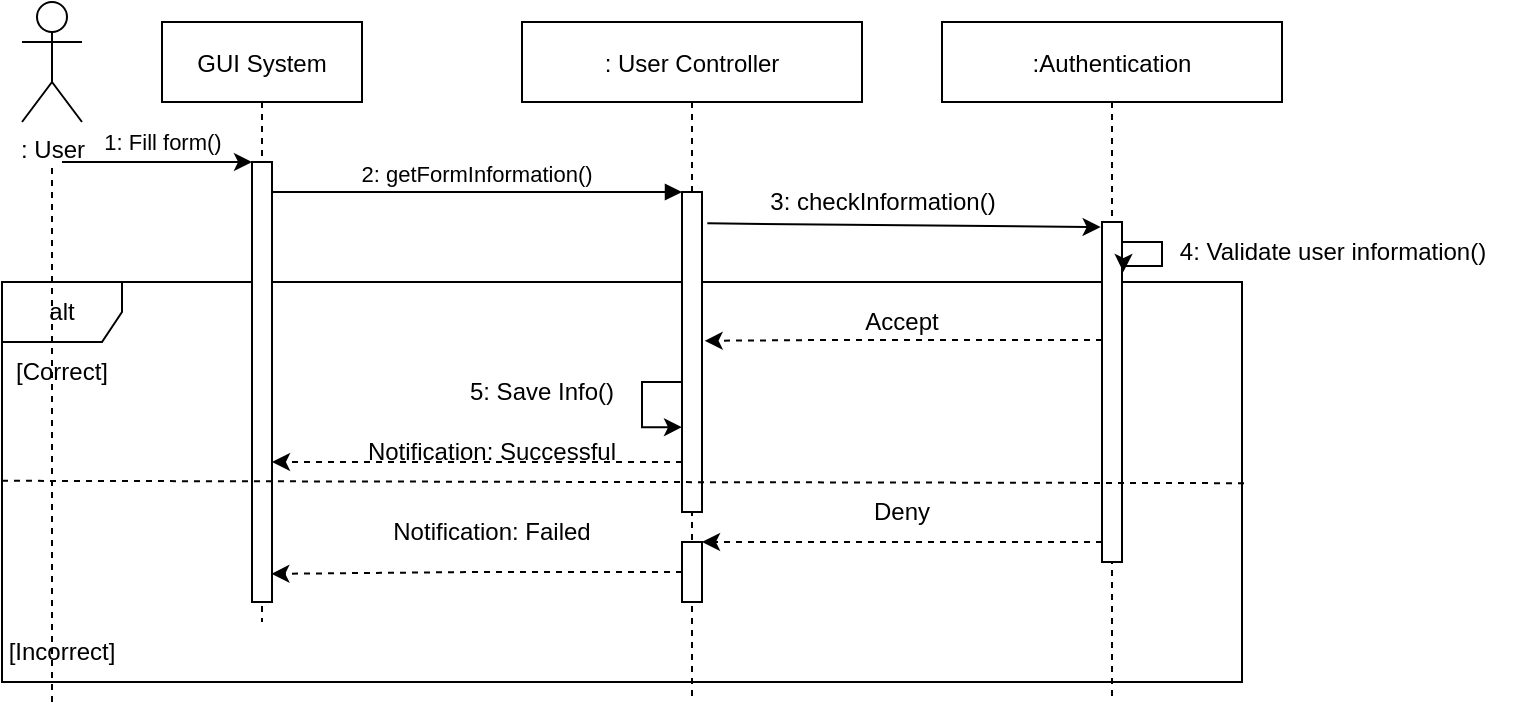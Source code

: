 <mxfile version="20.3.0" type="device"><diagram id="P7fGmJMnjmTqueluSrTb" name="Page-1"><mxGraphModel dx="1022" dy="501" grid="1" gridSize="10" guides="1" tooltips="1" connect="1" arrows="1" fold="1" page="1" pageScale="1" pageWidth="850" pageHeight="1100" math="0" shadow="0"><root><mxCell id="0"/><mxCell id="1" parent="0"/><mxCell id="V3NVrI_9nGBMqyDy7Rbv-14" value="alt" style="shape=umlFrame;whiteSpace=wrap;html=1;" vertex="1" parent="1"><mxGeometry x="40" y="210" width="620" height="200" as="geometry"/></mxCell><mxCell id="V3NVrI_9nGBMqyDy7Rbv-15" value="GUI System" style="shape=umlLifeline;perimeter=lifelinePerimeter;container=1;collapsible=0;recursiveResize=0;rounded=0;shadow=0;strokeWidth=1;" vertex="1" parent="1"><mxGeometry x="120" y="80" width="100" height="300" as="geometry"/></mxCell><mxCell id="V3NVrI_9nGBMqyDy7Rbv-16" value="" style="points=[];perimeter=orthogonalPerimeter;rounded=0;shadow=0;strokeWidth=1;" vertex="1" parent="V3NVrI_9nGBMqyDy7Rbv-15"><mxGeometry x="45" y="70" width="10" height="220" as="geometry"/></mxCell><mxCell id="V3NVrI_9nGBMqyDy7Rbv-17" value=": User Controller" style="shape=umlLifeline;perimeter=lifelinePerimeter;container=1;collapsible=0;recursiveResize=0;rounded=0;shadow=0;strokeWidth=1;" vertex="1" parent="1"><mxGeometry x="300" y="80" width="170" height="340" as="geometry"/></mxCell><mxCell id="V3NVrI_9nGBMqyDy7Rbv-18" value="" style="points=[];perimeter=orthogonalPerimeter;rounded=0;shadow=0;strokeWidth=1;" vertex="1" parent="V3NVrI_9nGBMqyDy7Rbv-17"><mxGeometry x="80" y="85" width="10" height="160" as="geometry"/></mxCell><mxCell id="V3NVrI_9nGBMqyDy7Rbv-19" value="" style="points=[];perimeter=orthogonalPerimeter;rounded=0;shadow=0;strokeWidth=1;" vertex="1" parent="V3NVrI_9nGBMqyDy7Rbv-17"><mxGeometry x="80" y="260" width="10" height="30" as="geometry"/></mxCell><mxCell id="V3NVrI_9nGBMqyDy7Rbv-45" style="edgeStyle=orthogonalEdgeStyle;rounded=0;orthogonalLoop=1;jettySize=auto;html=1;entryX=0;entryY=0.735;entryDx=0;entryDy=0;entryPerimeter=0;" edge="1" parent="V3NVrI_9nGBMqyDy7Rbv-17" source="V3NVrI_9nGBMqyDy7Rbv-18" target="V3NVrI_9nGBMqyDy7Rbv-18"><mxGeometry relative="1" as="geometry"><Array as="points"><mxPoint x="60" y="180"/><mxPoint x="60" y="203"/></Array></mxGeometry></mxCell><mxCell id="V3NVrI_9nGBMqyDy7Rbv-20" value="2: getFormInformation()" style="verticalAlign=bottom;endArrow=block;entryX=0;entryY=0;shadow=0;strokeWidth=1;" edge="1" parent="1" source="V3NVrI_9nGBMqyDy7Rbv-16" target="V3NVrI_9nGBMqyDy7Rbv-18"><mxGeometry relative="1" as="geometry"><mxPoint x="275" y="160" as="sourcePoint"/></mxGeometry></mxCell><mxCell id="V3NVrI_9nGBMqyDy7Rbv-21" value=": User" style="shape=umlActor;verticalLabelPosition=bottom;verticalAlign=top;html=1;outlineConnect=0;" vertex="1" parent="1"><mxGeometry x="50" y="70" width="30" height="60" as="geometry"/></mxCell><mxCell id="V3NVrI_9nGBMqyDy7Rbv-22" value="" style="endArrow=none;dashed=1;html=1;rounded=0;" edge="1" parent="1"><mxGeometry width="50" height="50" relative="1" as="geometry"><mxPoint x="65" y="420" as="sourcePoint"/><mxPoint x="65" y="150" as="targetPoint"/></mxGeometry></mxCell><mxCell id="V3NVrI_9nGBMqyDy7Rbv-23" value=":Authentication" style="shape=umlLifeline;perimeter=lifelinePerimeter;container=1;collapsible=0;recursiveResize=0;rounded=0;shadow=0;strokeWidth=1;" vertex="1" parent="1"><mxGeometry x="510" y="80" width="170" height="340" as="geometry"/></mxCell><mxCell id="V3NVrI_9nGBMqyDy7Rbv-24" value="" style="points=[];perimeter=orthogonalPerimeter;rounded=0;shadow=0;strokeWidth=1;" vertex="1" parent="V3NVrI_9nGBMqyDy7Rbv-23"><mxGeometry x="80" y="100" width="10" height="170" as="geometry"/></mxCell><mxCell id="V3NVrI_9nGBMqyDy7Rbv-25" style="edgeStyle=orthogonalEdgeStyle;rounded=0;orthogonalLoop=1;jettySize=auto;html=1;entryX=1.067;entryY=0.147;entryDx=0;entryDy=0;entryPerimeter=0;" edge="1" parent="V3NVrI_9nGBMqyDy7Rbv-23" source="V3NVrI_9nGBMqyDy7Rbv-24" target="V3NVrI_9nGBMqyDy7Rbv-24"><mxGeometry relative="1" as="geometry"><Array as="points"><mxPoint x="110" y="110"/><mxPoint x="110" y="122"/></Array></mxGeometry></mxCell><mxCell id="V3NVrI_9nGBMqyDy7Rbv-26" value="" style="endArrow=classic;html=1;rounded=0;" edge="1" parent="1" target="V3NVrI_9nGBMqyDy7Rbv-16"><mxGeometry width="50" height="50" relative="1" as="geometry"><mxPoint x="70" y="150" as="sourcePoint"/><mxPoint x="410" y="110" as="targetPoint"/></mxGeometry></mxCell><mxCell id="V3NVrI_9nGBMqyDy7Rbv-27" value="1: Fill form()" style="edgeLabel;html=1;align=center;verticalAlign=middle;resizable=0;points=[];" vertex="1" connectable="0" parent="V3NVrI_9nGBMqyDy7Rbv-26"><mxGeometry x="-0.354" y="1" relative="1" as="geometry"><mxPoint x="19" y="-9" as="offset"/></mxGeometry></mxCell><mxCell id="V3NVrI_9nGBMqyDy7Rbv-28" value="" style="endArrow=classic;html=1;rounded=0;entryX=-0.067;entryY=0.015;entryDx=0;entryDy=0;entryPerimeter=0;exitX=1.267;exitY=0.098;exitDx=0;exitDy=0;exitPerimeter=0;" edge="1" parent="1" source="V3NVrI_9nGBMqyDy7Rbv-18" target="V3NVrI_9nGBMqyDy7Rbv-24"><mxGeometry width="50" height="50" relative="1" as="geometry"><mxPoint x="390" y="170" as="sourcePoint"/><mxPoint x="410" y="110" as="targetPoint"/></mxGeometry></mxCell><mxCell id="V3NVrI_9nGBMqyDy7Rbv-29" value="3: checkInformation()" style="text;html=1;align=center;verticalAlign=middle;resizable=0;points=[];autosize=1;strokeColor=none;fillColor=none;" vertex="1" parent="1"><mxGeometry x="410" y="155" width="140" height="30" as="geometry"/></mxCell><mxCell id="V3NVrI_9nGBMqyDy7Rbv-30" value="" style="endArrow=none;dashed=1;html=1;rounded=0;exitX=0;exitY=0.497;exitDx=0;exitDy=0;exitPerimeter=0;entryX=1.006;entryY=0.503;entryDx=0;entryDy=0;entryPerimeter=0;" edge="1" parent="1" source="V3NVrI_9nGBMqyDy7Rbv-14" target="V3NVrI_9nGBMqyDy7Rbv-14"><mxGeometry width="50" height="50" relative="1" as="geometry"><mxPoint x="360" y="260" as="sourcePoint"/><mxPoint x="410" y="210" as="targetPoint"/></mxGeometry></mxCell><mxCell id="V3NVrI_9nGBMqyDy7Rbv-31" value="4: Validate user information()" style="text;html=1;align=center;verticalAlign=middle;resizable=0;points=[];autosize=1;strokeColor=none;fillColor=none;" vertex="1" parent="1"><mxGeometry x="615" y="180" width="180" height="30" as="geometry"/></mxCell><mxCell id="V3NVrI_9nGBMqyDy7Rbv-32" style="edgeStyle=orthogonalEdgeStyle;rounded=0;orthogonalLoop=1;jettySize=auto;html=1;entryX=1.133;entryY=0.465;entryDx=0;entryDy=0;entryPerimeter=0;dashed=1;" edge="1" parent="1" source="V3NVrI_9nGBMqyDy7Rbv-24" target="V3NVrI_9nGBMqyDy7Rbv-18"><mxGeometry relative="1" as="geometry"><Array as="points"><mxPoint x="450" y="239"/><mxPoint x="450" y="239"/></Array></mxGeometry></mxCell><mxCell id="V3NVrI_9nGBMqyDy7Rbv-33" value="Accept" style="text;html=1;strokeColor=none;fillColor=none;align=center;verticalAlign=middle;whiteSpace=wrap;rounded=0;" vertex="1" parent="1"><mxGeometry x="460" y="215" width="60" height="30" as="geometry"/></mxCell><mxCell id="V3NVrI_9nGBMqyDy7Rbv-34" value="[Correct]" style="text;html=1;strokeColor=none;fillColor=none;align=center;verticalAlign=middle;whiteSpace=wrap;rounded=0;" vertex="1" parent="1"><mxGeometry x="40" y="240" width="60" height="30" as="geometry"/></mxCell><mxCell id="V3NVrI_9nGBMqyDy7Rbv-35" value="[Incorrect]" style="text;html=1;strokeColor=none;fillColor=none;align=center;verticalAlign=middle;whiteSpace=wrap;rounded=0;" vertex="1" parent="1"><mxGeometry x="40" y="380" width="60" height="30" as="geometry"/></mxCell><mxCell id="V3NVrI_9nGBMqyDy7Rbv-36" style="edgeStyle=orthogonalEdgeStyle;rounded=0;orthogonalLoop=1;jettySize=auto;html=1;dashed=1;" edge="1" parent="1" source="V3NVrI_9nGBMqyDy7Rbv-18" target="V3NVrI_9nGBMqyDy7Rbv-16"><mxGeometry relative="1" as="geometry"><Array as="points"><mxPoint x="200" y="300"/><mxPoint x="200" y="300"/></Array></mxGeometry></mxCell><mxCell id="V3NVrI_9nGBMqyDy7Rbv-38" value="Notification: Failed" style="text;html=1;strokeColor=none;fillColor=none;align=center;verticalAlign=middle;whiteSpace=wrap;rounded=0;" vertex="1" parent="1"><mxGeometry x="220" y="320" width="130" height="30" as="geometry"/></mxCell><mxCell id="V3NVrI_9nGBMqyDy7Rbv-39" style="edgeStyle=orthogonalEdgeStyle;rounded=0;orthogonalLoop=1;jettySize=auto;html=1;dashed=1;" edge="1" parent="1" source="V3NVrI_9nGBMqyDy7Rbv-24"><mxGeometry relative="1" as="geometry"><mxPoint x="390" y="340" as="targetPoint"/><Array as="points"><mxPoint x="391" y="340"/></Array></mxGeometry></mxCell><mxCell id="V3NVrI_9nGBMqyDy7Rbv-40" value="Deny" style="text;html=1;strokeColor=none;fillColor=none;align=center;verticalAlign=middle;whiteSpace=wrap;rounded=0;" vertex="1" parent="1"><mxGeometry x="460" y="310" width="60" height="30" as="geometry"/></mxCell><mxCell id="V3NVrI_9nGBMqyDy7Rbv-41" style="edgeStyle=orthogonalEdgeStyle;rounded=0;orthogonalLoop=1;jettySize=auto;html=1;entryX=0.967;entryY=0.936;entryDx=0;entryDy=0;entryPerimeter=0;dashed=1;" edge="1" parent="1" source="V3NVrI_9nGBMqyDy7Rbv-19" target="V3NVrI_9nGBMqyDy7Rbv-16"><mxGeometry relative="1" as="geometry"/></mxCell><mxCell id="V3NVrI_9nGBMqyDy7Rbv-42" value="Notification: Successful" style="text;html=1;strokeColor=none;fillColor=none;align=center;verticalAlign=middle;whiteSpace=wrap;rounded=0;" vertex="1" parent="1"><mxGeometry x="220" y="280" width="130" height="30" as="geometry"/></mxCell><mxCell id="V3NVrI_9nGBMqyDy7Rbv-46" value="5: Save Info()" style="text;html=1;strokeColor=none;fillColor=none;align=center;verticalAlign=middle;whiteSpace=wrap;rounded=0;" vertex="1" parent="1"><mxGeometry x="270" y="250" width="80" height="30" as="geometry"/></mxCell></root></mxGraphModel></diagram></mxfile>